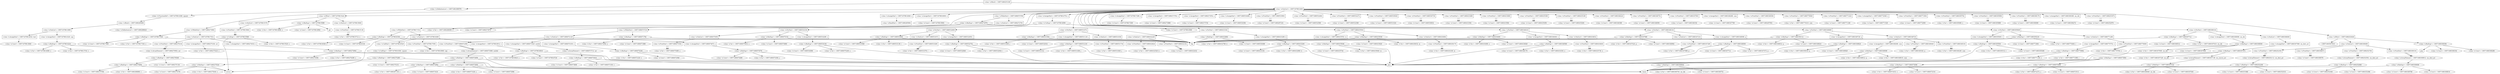 digraph G {
138571679814560 [label="<class 'ir.Const'> 138571679814560" ];
138571679814656 [label="<class 'ir.UnExpr'> 138571679814656" ];
138571679814656 -> 138571681072880 [pos=0];
138571681072880 [label=minus];
138571679814656 -> 138571679814560 [pos=1];
138571679814752 [shape=box,label="<class 'ir.AssignStat'> 138571679814752: x" ];
138571679814752 -> 138571679814656;
138571680285984 [shape=box,label="<class 'ir.ReadStat'> 138571680285984" ];
138571679814848 [shape=box,label="<class 'ir.AssignStat'> 138571679814848: x" ];
138571679814848 -> 138571680285984;
138571679815520 [label="<class 'ir.Var'> 138571679815520: x" ];
138571679815568 [label="<class 'ir.UnExpr'> 138571679815568" ];
138571679815568 -> 138571681072880 [pos=0];
138571681072880 [label=minus];
138571679815568 -> 138571679815520 [pos=1];
138571679815664 [shape=box,label="<class 'ir.PrintStat'> 138571679815664" ];
138571679815664 -> 138571679815568 [pos=0];
138571679815664 -> 138571679815568;
138571679815376 [shape=box,label="<class 'ir.StatList'> 138571679815376" ];
138571679815376 -> 138571679815664 [pos=0];
138571679814896 [label="<class 'ir.Var'> 138571679814896: x" ];
138571679814992 [label="<class 'ir.Const'> 138571679814992" ];
138571679815088 [label="<class 'ir.BinExpr'> 138571679815088" ];
138571679815088 -> 138571681073200 [pos=0];
138571681073200 [label=gtr];
138571679815088 -> 138571679814896 [pos=1];
138571679815088 -> 138571679814992 [pos=2];
138571679815712 [label="<class 'ir.Var'> 138571679815712: x" ];
138571679815136 [shape=box,label="<class 'ir.PrintStat'> 138571679815136" ];
138571679815136 -> 138571679815712 [pos=0];
138571679815136 -> 138571679815712;
138571679815808 [shape=box,label="<class 'ir.StatList'> 138571679815808" ];
138571679815808 -> 138571679815136 [pos=0];
138571679815424 [shape=box,label="<class 'ir.IfStat'> 138571679815424" ];
138571679815424 -> 138571679815376;
138571679815424 -> 138571679815088;
138571679815424 -> 138571679815808;
138571679815904 [label="<class 'ir.Const'> 138571679815904" ];
138571679816000 [shape=box,label="<class 'ir.AssignStat'> 138571679816000: x" ];
138571679816000 -> 138571679815904;
138571679816384 [label="<class 'ir.CallExpr'> 138571679816384: square" ];
138571679816528 [shape=box,label="<class 'ir.CallStat'> 138571679816528" ];
138571679816528 -> 138571679816384;
138571679816624 [label="<class 'ir.Var'> 138571679816624: x" ];
138571679816720 [label="<class 'ir.Const'> 138571679816720" ];
138571679816816 [label="<class 'ir.BinExpr'> 138571679816816" ];
138571679816816 -> 138571681072816 [pos=0];
138571681072816 [label=plus];
138571679816816 -> 138571679816624 [pos=1];
138571679816816 -> 138571679816720 [pos=2];
138571679816912 [shape=box,label="<class 'ir.AssignStat'> 138571679816912: x" ];
138571679816912 -> 138571679816816;
138571679816960 [label="<class 'ir.Var'> 138571679816960: squ" ];
138571679817056 [shape=box,label="<class 'ir.PrintStat'> 138571679817056" ];
138571679817056 -> 138571679816960 [pos=0];
138571679817056 -> 138571679816960;
138571679816480 [shape=box,label="<class 'ir.StatList'> 138571679816480" ];
138571679816480 -> 138571679816528 [pos=0];
138571679816480 -> 138571679816912 [pos=1];
138571679816480 -> 138571679817056 [pos=2];
138571679816048 [label="<class 'ir.Var'> 138571679816048: x" ];
138571679816144 [label="<class 'ir.Const'> 138571679816144" ];
138571679816336 [label="<class 'ir.BinExpr'> 138571679816336" ];
138571679816336 -> 138571681073136 [pos=0];
138571681073136 [label=leq];
138571679816336 -> 138571679816048 [pos=1];
138571679816336 -> 138571679816144 [pos=2];
138571679817152 [shape=box,label="<class 'ir.WhileStat'> 138571679817152" ];
138571679817152 -> 138571679816480;
138571679817152 -> 138571679816336;
138571679817200 [label="<class 'ir.Const'> 138571679817200" ];
138571679817296 [shape=box,label="<class 'ir.AssignStat'> 138571679817296: x" ];
138571679817296 -> 138571679817200;
138571680275424 [label="<class 'ir.Var'> 138571680275424: x" ];
138571680275040 [label="<class 'ir.Var'> 138571680275040: x" ];
138571680275376 [label="<class 'ir.Const'> 138571680275376" ];
138571680275520 [label="<class 'ir.BinExpr'> 138571680275520" ];
138571680275520 -> 138571681072880 [pos=0];
138571681072880 [label=minus];
138571680275520 -> 138571680275040 [pos=1];
138571680275520 -> 138571680275376 [pos=2];
138571680275232 [label="<class 'ir.Const'> 138571680275232" ];
138571680275280 [label="<class 'ir.BinExpr'> 138571680275280" ];
138571680275280 -> 138571686327920 [pos=0];
138571686327920 [label=times];
138571680275280 -> 138571680275520 [pos=1];
138571680275280 -> 138571680275232 [pos=2];
138571680275184 [shape=box,label="<class 'ir.AssignStat'> 138571680275184: arr" ];
138571680275184 -> 138571680275424;
138571680286896 [label="<class 'ir.Var'> 138571680286896: x" ];
138571680275760 [label="<class 'ir.Const'> 138571680275760" ];
138571680275856 [label="<class 'ir.BinExpr'> 138571680275856" ];
138571680275856 -> 138571681072880 [pos=0];
138571681072880 [label=minus];
138571680275856 -> 138571680286896 [pos=1];
138571680275856 -> 138571680275760 [pos=2];
138571680275136 [label="<class 'ir.Const'> 138571680275136" ];
138571680276048 [label="<class 'ir.BinExpr'> 138571680276048" ];
138571680276048 -> 138571686327920 [pos=0];
138571686327920 [label=times];
138571680276048 -> 138571680275856 [pos=1];
138571680276048 -> 138571680275136 [pos=2];
138571680275952 [label="<class 'ir.ArrayElement'> 138571680275952: arr" ];
138571680275952 -> 138571680276048 [pos=0];
138571680276144 [shape=box,label="<class 'ir.PrintStat'> 138571680276144" ];
138571680276144 -> 138571680275952 [pos=0];
138571680276144 -> 138571680275952;
138571680276288 [label="<class 'ir.Var'> 138571680276288: x" ];
138571680276384 [label="<class 'ir.Const'> 138571680276384" ];
138571680274992 [label="<class 'ir.BinExpr'> 138571680274992" ];
138571680274992 -> 138571681072816 [pos=0];
138571681072816 [label=plus];
138571680274992 -> 138571680276288 [pos=1];
138571680274992 -> 138571680276384 [pos=2];
138571680274032 [shape=box,label="<class 'ir.AssignStat'> 138571680274032: x" ];
138571680274032 -> 138571680274992;
138571679817632 [shape=box,label="<class 'ir.StatList'> 138571679817632" ];
138571679817632 -> 138571680275184 [pos=0];
138571679817632 -> 138571680276144 [pos=1];
138571679817632 -> 138571680274032 [pos=2];
138571679817344 [label="<class 'ir.Var'> 138571679817344: x" ];
138571679817440 [label="<class 'ir.Const'> 138571679817440" ];
138571679817536 [label="<class 'ir.BinExpr'> 138571679817536" ];
138571679817536 -> 138571681073136 [pos=0];
138571681073136 [label=leq];
138571679817536 -> 138571679817344 [pos=1];
138571679817536 -> 138571679817440 [pos=2];
138571680273984 [shape=box,label="<class 'ir.WhileStat'> 138571680273984" ];
138571680273984 -> 138571679817632;
138571680273984 -> 138571679817536;
138571680273888 [label="<class 'ir.Const'> 138571680273888" ];
138571680273792 [shape=box,label="<class 'ir.AssignStat'> 138571680273792: x" ];
138571680273792 -> 138571680273888;
138571680273744 [label="<class 'ir.Const'> 138571680273744" ];
138571680273552 [shape=box,label="<class 'ir.AssignStat'> 138571680273552: y" ];
138571680273552 -> 138571680273744;
138571680073184 [label="<class 'ir.Var'> 138571680073184: x" ];
138571680073808 [label="<class 'ir.Const'> 138571680073808" ];
138571680073616 [label="<class 'ir.BinExpr'> 138571680073616" ];
138571680073616 -> 138571686327920 [pos=0];
138571686327920 [label=times];
138571680073616 -> 138571680073184 [pos=1];
138571680073616 -> 138571680073808 [pos=2];
138571680073712 [label="<class 'ir.ArrayElement'> 138571680073712: arr" ];
138571680073712 -> 138571680073616 [pos=0];
138571680072032 [label="<class 'ir.Var'> 138571680072032: x" ];
138571680072416 [label="<class 'ir.Const'> 138571680072416" ];
138571680074096 [label="<class 'ir.BinExpr'> 138571680074096" ];
138571680074096 -> 138571686327920 [pos=0];
138571686327920 [label=times];
138571680074096 -> 138571680072032 [pos=1];
138571680074096 -> 138571680072416 [pos=2];
138571680072272 [label="<class 'ir.Var'> 138571680072272: y" ];
138571680072512 [label="<class 'ir.Const'> 138571680072512" ];
138571680074000 [label="<class 'ir.BinExpr'> 138571680074000" ];
138571680074000 -> 138571686327920 [pos=0];
138571686327920 [label=times];
138571680074000 -> 138571680072272 [pos=1];
138571680074000 -> 138571680072512 [pos=2];
138571680073904 [label="<class 'ir.BinExpr'> 138571680073904" ];
138571680073904 -> 138571681072816 [pos=0];
138571681072816 [label=plus];
138571680073904 -> 138571680074096 [pos=1];
138571680073904 -> 138571680074000 [pos=2];
138571680073520 [shape=box,label="<class 'ir.AssignStat'> 138571680073520: multid" ];
138571680073520 -> 138571680073712;
138571680287136 [label="<class 'ir.Var'> 138571680287136: x" ];
138571680073424 [label="<class 'ir.Const'> 138571680073424" ];
138571680072992 [label="<class 'ir.BinExpr'> 138571680072992" ];
138571680072992 -> 138571686327920 [pos=0];
138571686327920 [label=times];
138571680072992 -> 138571680287136 [pos=1];
138571680072992 -> 138571680073424 [pos=2];
138571680073328 [label="<class 'ir.Var'> 138571680073328: y" ];
138571680072896 [label="<class 'ir.Const'> 138571680072896" ];
138571680072800 [label="<class 'ir.BinExpr'> 138571680072800" ];
138571680072800 -> 138571686327920 [pos=0];
138571686327920 [label=times];
138571680072800 -> 138571680073328 [pos=1];
138571680072800 -> 138571680072896 [pos=2];
138571680072656 [label="<class 'ir.BinExpr'> 138571680072656" ];
138571680072656 -> 138571681072816 [pos=0];
138571681072816 [label=plus];
138571680072656 -> 138571680072992 [pos=1];
138571680072656 -> 138571680072800 [pos=2];
138571680073088 [label="<class 'ir.ArrayElement'> 138571680073088: multid" ];
138571680073088 -> 138571680072656 [pos=0];
138571680072368 [shape=box,label="<class 'ir.PrintStat'> 138571680072368" ];
138571680072368 -> 138571680073088 [pos=0];
138571680072368 -> 138571680073088;
138571680072320 [label="<class 'ir.Var'> 138571680072320: x" ];
138571680072560 [label="<class 'ir.Const'> 138571680072560" ];
138571680074240 [label="<class 'ir.BinExpr'> 138571680074240" ];
138571680074240 -> 138571681072816 [pos=0];
138571681072816 [label=plus];
138571680074240 -> 138571680072320 [pos=1];
138571680074240 -> 138571680072560 [pos=2];
138571680074336 [shape=box,label="<class 'ir.AssignStat'> 138571680074336: x" ];
138571680074336 -> 138571680074240;
138571680074384 [label="<class 'ir.Var'> 138571680074384: y" ];
138571680074480 [label="<class 'ir.Const'> 138571680074480" ];
138571680074576 [label="<class 'ir.BinExpr'> 138571680074576" ];
138571680074576 -> 138571681072816 [pos=0];
138571681072816 [label=plus];
138571680074576 -> 138571680074384 [pos=1];
138571680074576 -> 138571680074480 [pos=2];
138571680074672 [shape=box,label="<class 'ir.AssignStat'> 138571680074672: y" ];
138571680074672 -> 138571680074576;
138571680072128 [shape=box,label="<class 'ir.StatList'> 138571680072128" ];
138571680072128 -> 138571680073520 [pos=0];
138571680072128 -> 138571680072368 [pos=1];
138571680072128 -> 138571680074336 [pos=2];
138571680072128 -> 138571680074672 [pos=3];
138571680272592 [label="<class 'ir.Var'> 138571680272592: y" ];
138571680071888 [label="<class 'ir.Const'> 138571680071888" ];
138571680071792 [label="<class 'ir.BinExpr'> 138571680071792" ];
138571680071792 -> 138571681073136 [pos=0];
138571681073136 [label=leq];
138571680071792 -> 138571680272592 [pos=1];
138571680071792 -> 138571680071888 [pos=2];
138571680074720 [shape=box,label="<class 'ir.WhileStat'> 138571680074720" ];
138571680074720 -> 138571680072128;
138571680074720 -> 138571680071792;
138571680272784 [shape=box,label="<class 'ir.StatList'> 138571680272784" ];
138571680272784 -> 138571680074720 [pos=0];
138571680286080 [label="<class 'ir.Var'> 138571680286080: x" ];
138571680273072 [label="<class 'ir.Const'> 138571680273072" ];
138571680272976 [label="<class 'ir.BinExpr'> 138571680272976" ];
138571680272976 -> 138571681073136 [pos=0];
138571681073136 [label=leq];
138571680272976 -> 138571680286080 [pos=1];
138571680272976 -> 138571680273072 [pos=2];
138571680074768 [shape=box,label="<class 'ir.WhileStat'> 138571680074768" ];
138571680074768 -> 138571680272784;
138571680074768 -> 138571680272976;
138571680075488 [label="<class 'ir.Var'> 138571680075488: a" ];
138571680075392 [shape=box,label="<class 'ir.PrintStat'> 138571680075392" ];
138571680075392 -> 138571680075488 [pos=0];
138571680075392 -> 138571680075488;
138571680075056 [shape=box,label="<class 'ir.StatList'> 138571680075056" ];
138571680075056 -> 138571680075392 [pos=0];
138571680075248 [label="<class 'ir.Var'> 138571680075248: a" ];
138571680534096 [label="<class 'ir.Const'> 138571680534096" ];
138571680534192 [label="<class 'ir.BinExpr'> 138571680534192" ];
138571680534192 -> 138571681072816 [pos=0];
138571681072816 [label=plus];
138571680534192 -> 138571680075248 [pos=1];
138571680534192 -> 138571680534096 [pos=2];
138571680534288 [shape=box,label="<class 'ir.AssignStat'> 138571680534288: a" ];
138571680534288 -> 138571680534192;
138571680075632 [label="<class 'ir.Var'> 138571680075632: a" ];
138571680074960 [label="<class 'ir.Const'> 138571680074960" ];
138571680075152 [label="<class 'ir.BinExpr'> 138571680075152" ];
138571680075152 -> 138571681073136 [pos=0];
138571681073136 [label=leq];
138571680075152 -> 138571680075632 [pos=1];
138571680075152 -> 138571680074960 [pos=2];
138571680534336 [shape=box,label="<class 'ir.ForStat'> 138571680534336" ];
138571680534336 -> 138571680075056;
138571680534336 -> 138571680534288;
138571680534336 -> 138571680075152;
138571680534384 [label="<class 'ir.Const'> 138571680534384" ];
138571680534480 [shape=box,label="<class 'ir.AssignStat'> 138571680534480: i" ];
138571680534480 -> 138571680534384;
138571680287232 [label="<class 'ir.Const'> 138571680287232" ];
138571680533904 [shape=box,label="<class 'ir.PrintStat'> 138571680533904" ];
138571680533904 -> 138571680287232 [pos=0];
138571680533904 -> 138571680287232;
138571680533376 [label="<class 'ir.Var'> 138571680533376: i" ];
138571680533280 [shape=box,label="<class 'ir.PrintStat'> 138571680533280" ];
138571680533280 -> 138571680533376 [pos=0];
138571680533280 -> 138571680533376;
138571680533472 [shape=box,label="<class 'ir.StatList'> 138571680533472" ];
138571680533472 -> 138571680533280 [pos=0];
138571680532944 [label="<class 'ir.Var'> 138571680532944: i" ];
138571680532848 [label="<class 'ir.Const'> 138571680532848" ];
138571680532752 [label="<class 'ir.BinExpr'> 138571680532752" ];
138571680532752 -> 138571681072816 [pos=0];
138571681072816 [label=plus];
138571680532752 -> 138571680532944 [pos=1];
138571680532752 -> 138571680532848 [pos=2];
138571680532656 [shape=box,label="<class 'ir.AssignStat'> 138571680532656: i" ];
138571680532656 -> 138571680532752;
138571680533136 [label="<class 'ir.Var'> 138571680533136: i" ];
138571680533568 [label="<class 'ir.Const'> 138571680533568" ];
138571680533040 [label="<class 'ir.BinExpr'> 138571680533040" ];
138571680533040 -> 138571681073136 [pos=0];
138571681073136 [label=leq];
138571680533040 -> 138571680533136 [pos=1];
138571680533040 -> 138571680533568 [pos=2];
138571680532608 [shape=box,label="<class 'ir.ForStat'> 138571680532608" ];
138571680532608 -> 138571680533472;
138571680532608 -> 138571680532656;
138571680532608 -> 138571680533040;
138571680532560 [label="<class 'ir.Const'> 138571680532560" ];
138571680532464 [shape=box,label="<class 'ir.PrintStat'> 138571680532464" ];
138571680532464 -> 138571680532560 [pos=0];
138571680532464 -> 138571680532560;
138571680532368 [label="<class 'ir.Const'> 138571680532368" ];
138571680532272 [shape=box,label="<class 'ir.PrintStat'> 138571680532272" ];
138571680532272 -> 138571680532368 [pos=0];
138571680532272 -> 138571680532368;
138571680531840 [label="<class 'ir.Var'> 138571680531840: j" ];
138571680531744 [shape=box,label="<class 'ir.PrintStat'> 138571680531744" ];
138571680531744 -> 138571680531840 [pos=0];
138571680531744 -> 138571680531840;
138571680531936 [shape=box,label="<class 'ir.StatList'> 138571680531936" ];
138571680531936 -> 138571680531744 [pos=0];
138571680531408 [label="<class 'ir.Var'> 138571680531408: j" ];
138571680531312 [label="<class 'ir.Const'> 138571680531312" ];
138571680531216 [label="<class 'ir.BinExpr'> 138571680531216" ];
138571680531216 -> 138571681072816 [pos=0];
138571681072816 [label=plus];
138571680531216 -> 138571680531408 [pos=1];
138571680531216 -> 138571680531312 [pos=2];
138571680531120 [shape=box,label="<class 'ir.AssignStat'> 138571680531120: j" ];
138571680531120 -> 138571680531216;
138571680531600 [label="<class 'ir.Var'> 138571680531600: j" ];
138571680532032 [label="<class 'ir.Const'> 138571680532032" ];
138571680531504 [label="<class 'ir.BinExpr'> 138571680531504" ];
138571680531504 -> 138571681073136 [pos=0];
138571681073136 [label=leq];
138571680531504 -> 138571680531600 [pos=1];
138571680531504 -> 138571680532032 [pos=2];
138571680531072 [shape=box,label="<class 'ir.ForStat'> 138571680531072" ];
138571680531072 -> 138571680531936;
138571680531072 -> 138571680531120;
138571680531072 -> 138571680531504;
138571680531024 [label="<class 'ir.Const'> 138571680531024" ];
138571680530928 [shape=box,label="<class 'ir.PrintStat'> 138571680530928" ];
138571680530928 -> 138571680531024 [pos=0];
138571680530928 -> 138571680531024;
138571680530832 [label="<class 'ir.Const'> 138571680530832" ];
138571680530736 [shape=box,label="<class 'ir.PrintStat'> 138571680530736" ];
138571680530736 -> 138571680530832 [pos=0];
138571680530736 -> 138571680530832;
138571680432432 [label="<class 'ir.Const'> 138571680432432" ];
138571680432192 [shape=box,label="<class 'ir.PrintStat'> 138571680432192" ];
138571680432192 -> 138571680432432 [pos=0];
138571680432192 -> 138571680432432;
138571680432528 [label="<class 'ir.Var'> 138571680432528: k" ];
138571680432624 [shape=box,label="<class 'ir.PrintStat'> 138571680432624" ];
138571680432624 -> 138571680432528 [pos=0];
138571680432624 -> 138571680432528;
138571680432240 [shape=box,label="<class 'ir.StatList'> 138571680432240" ];
138571680432240 -> 138571680432192 [pos=0];
138571680432240 -> 138571680432624 [pos=1];
138571680432960 [label="<class 'ir.Var'> 138571680432960: k" ];
138571680433104 [label="<class 'ir.Const'> 138571680433104" ];
138571680433200 [label="<class 'ir.BinExpr'> 138571680433200" ];
138571680433200 -> 138571681072816 [pos=0];
138571681072816 [label=plus];
138571680433200 -> 138571680432960 [pos=1];
138571680433200 -> 138571680433104 [pos=2];
138571680433296 [shape=box,label="<class 'ir.AssignStat'> 138571680433296: k" ];
138571680433296 -> 138571680433200;
138571680432768 [label="<class 'ir.Var'> 138571680432768: k" ];
138571680530496 [label="<class 'ir.Const'> 138571680530496" ];
138571680432864 [label="<class 'ir.BinExpr'> 138571680432864" ];
138571680432864 -> 138571681073136 [pos=0];
138571681073136 [label=leq];
138571680432864 -> 138571680432768 [pos=1];
138571680432864 -> 138571680530496 [pos=2];
138571680433344 [shape=box,label="<class 'ir.ForStat'> 138571680433344" ];
138571680433344 -> 138571680432240;
138571680433344 -> 138571680433296;
138571680433344 -> 138571680432864;
138571680433392 [label="<class 'ir.Const'> 138571680433392" ];
138571680433488 [shape=box,label="<class 'ir.PrintStat'> 138571680433488" ];
138571680433488 -> 138571680433392 [pos=0];
138571680433488 -> 138571680433392;
138571680433584 [label="<class 'ir.Const'> 138571680433584" ];
138571680433680 [shape=box,label="<class 'ir.PrintStat'> 138571680433680" ];
138571680433680 -> 138571680433584 [pos=0];
138571680433680 -> 138571680433584;
138571680434160 [label="<class 'ir.Var'> 138571680434160: m" ];
138571680436176 [shape=box,label="<class 'ir.PrintStat'> 138571680436176" ];
138571680436176 -> 138571680434160 [pos=0];
138571680436176 -> 138571680434160;
138571680434064 [shape=box,label="<class 'ir.StatList'> 138571680434064" ];
138571680434064 -> 138571680436176 [pos=0];
138571680435840 [label="<class 'ir.Var'> 138571680435840: m" ];
138571680435744 [label="<class 'ir.Const'> 138571680435744" ];
138571680435648 [label="<class 'ir.BinExpr'> 138571680435648" ];
138571680435648 -> 138571681072816 [pos=0];
138571681072816 [label=plus];
138571680435648 -> 138571680435840 [pos=1];
138571680435648 -> 138571680435744 [pos=2];
138571680435552 [shape=box,label="<class 'ir.AssignStat'> 138571680435552: m" ];
138571680435552 -> 138571680435648;
138571680436032 [label="<class 'ir.Var'> 138571680436032: m" ];
138571680433920 [label="<class 'ir.Const'> 138571680433920" ];
138571680435936 [label="<class 'ir.BinExpr'> 138571680435936" ];
138571680435936 -> 138571681073136 [pos=0];
138571681073136 [label=leq];
138571680435936 -> 138571680436032 [pos=1];
138571680435936 -> 138571680433920 [pos=2];
138571680435504 [shape=box,label="<class 'ir.ForStat'> 138571680435504" ];
138571680435504 -> 138571680434064;
138571680435504 -> 138571680435552;
138571680435504 -> 138571680435936;
138571680435456 [label="<class 'ir.Const'> 138571680435456" ];
138571680435360 [shape=box,label="<class 'ir.PrintStat'> 138571680435360" ];
138571680435360 -> 138571680435456 [pos=0];
138571680435360 -> 138571680435456;
138571680435264 [label="<class 'ir.Const'> 138571680435264" ];
138571680435168 [shape=box,label="<class 'ir.PrintStat'> 138571680435168" ];
138571680435168 -> 138571680435264 [pos=0];
138571680435168 -> 138571680435264;
138571680434736 [label="<class 'ir.Var'> 138571680434736: n" ];
138571680434640 [shape=box,label="<class 'ir.PrintStat'> 138571680434640" ];
138571680434640 -> 138571680434736 [pos=0];
138571680434640 -> 138571680434736;
138571680434832 [shape=box,label="<class 'ir.StatList'> 138571680434832" ];
138571680434832 -> 138571680434640 [pos=0];
138571680434304 [label="<class 'ir.Var'> 138571680434304: n" ];
138571680346176 [label="<class 'ir.Const'> 138571680346176" ];
138571680346560 [label="<class 'ir.BinExpr'> 138571680346560" ];
138571680346560 -> 138571681072816 [pos=0];
138571681072816 [label=plus];
138571680346560 -> 138571680434304 [pos=1];
138571680346560 -> 138571680346176 [pos=2];
138571680346464 [shape=box,label="<class 'ir.AssignStat'> 138571680346464: n" ];
138571680346464 -> 138571680346560;
138571680434496 [label="<class 'ir.Var'> 138571680434496: n" ];
138571680434928 [label="<class 'ir.Const'> 138571680434928" ];
138571680434400 [label="<class 'ir.BinExpr'> 138571680434400" ];
138571680434400 -> 138571681073136 [pos=0];
138571681073136 [label=leq];
138571680434400 -> 138571680434496 [pos=1];
138571680434400 -> 138571680434928 [pos=2];
138571680346416 [shape=box,label="<class 'ir.ForStat'> 138571680346416" ];
138571680346416 -> 138571680434832;
138571680346416 -> 138571680346464;
138571680346416 -> 138571680434400;
138571680346368 [label="<class 'ir.Const'> 138571680346368" ];
138571680346224 [shape=box,label="<class 'ir.PrintStat'> 138571680346224" ];
138571680346224 -> 138571680346368 [pos=0];
138571680346224 -> 138571680346368;
138571680346656 [label="<class 'ir.Const'> 138571680346656" ];
138571680346752 [shape=box,label="<class 'ir.PrintStat'> 138571680346752" ];
138571680346752 -> 138571680346656 [pos=0];
138571680346752 -> 138571680346656;
138571680347088 [label="<class 'ir.Var'> 138571680347088: p" ];
138571680347280 [shape=box,label="<class 'ir.PrintStat'> 138571680347280" ];
138571680347280 -> 138571680347088 [pos=0];
138571680347280 -> 138571680347088;
138571680347232 [shape=box,label="<class 'ir.StatList'> 138571680347232" ];
138571680347232 -> 138571680347280 [pos=0];
138571680347472 [label="<class 'ir.Var'> 138571680347472: p" ];
138571680347712 [label="<class 'ir.Const'> 138571680347712" ];
138571680348000 [label="<class 'ir.BinExpr'> 138571680348000" ];
138571680348000 -> 138571681072816 [pos=0];
138571681072816 [label=plus];
138571680348000 -> 138571680347472 [pos=1];
138571680348000 -> 138571680347712 [pos=2];
138571680348096 [shape=box,label="<class 'ir.AssignStat'> 138571680348096: p" ];
138571680348096 -> 138571680348000;
138571680347424 [label="<class 'ir.Var'> 138571680347424: p" ];
138571680346992 [label="<class 'ir.Const'> 138571680346992" ];
138571680347568 [label="<class 'ir.BinExpr'> 138571680347568" ];
138571680347568 -> 138571681073136 [pos=0];
138571681073136 [label=leq];
138571680347568 -> 138571680347424 [pos=1];
138571680347568 -> 138571680346992 [pos=2];
138571680348144 [shape=box,label="<class 'ir.ForStat'> 138571680348144" ];
138571680348144 -> 138571680347232;
138571680348144 -> 138571680348096;
138571680348144 -> 138571680347568;
138571680348192 [label="<class 'ir.Const'> 138571680348192" ];
138571680347904 [shape=box,label="<class 'ir.PrintStat'> 138571680347904" ];
138571680347904 -> 138571680348192 [pos=0];
138571680347904 -> 138571680348192;
138571680347760 [label="<class 'ir.Const'> 138571680347760" ];
138571680348288 [shape=box,label="<class 'ir.AssignStat'> 138571680348288: sum" ];
138571680348288 -> 138571680347760;
138571680287952 [label="<class 'ir.Const'> 138571680287952" ];
138571680348384 [shape=box,label="<class 'ir.PrintStat'> 138571680348384" ];
138571680348384 -> 138571680287952 [pos=0];
138571680348384 -> 138571680287952;
138571680348816 [label="<class 'ir.Var'> 138571680348816: sum" ];
138571680348912 [label="<class 'ir.Var'> 138571680348912: q" ];
138571680349008 [label="<class 'ir.BinExpr'> 138571680349008" ];
138571680349008 -> 138571681072816 [pos=0];
138571681072816 [label=plus];
138571680349008 -> 138571680348816 [pos=1];
138571680349008 -> 138571680348912 [pos=2];
138571680349296 [shape=box,label="<class 'ir.AssignStat'> 138571680349296: sum" ];
138571680349296 -> 138571680349008;
138571680349344 [label="<class 'ir.Var'> 138571680349344: q" ];
138571680349440 [shape=box,label="<class 'ir.PrintStat'> 138571680349440" ];
138571680349440 -> 138571680349344 [pos=0];
138571680349440 -> 138571680349344;
138571680349248 [label="<class 'ir.Var'> 138571680349248: sum" ];
138571680349104 [shape=box,label="<class 'ir.PrintStat'> 138571680349104" ];
138571680349104 -> 138571680349248 [pos=0];
138571680349104 -> 138571680349248;
138571680348720 [shape=box,label="<class 'ir.StatList'> 138571680348720" ];
138571680348720 -> 138571680349296 [pos=0];
138571680348720 -> 138571680349440 [pos=1];
138571680348720 -> 138571680349104 [pos=2];
138571680350016 [label="<class 'ir.Var'> 138571680350016: q" ];
138571680349920 [label="<class 'ir.Const'> 138571680349920" ];
138571680349824 [label="<class 'ir.BinExpr'> 138571680349824" ];
138571680349824 -> 138571681072816 [pos=0];
138571681072816 [label=plus];
138571680349824 -> 138571680350016 [pos=1];
138571680349824 -> 138571680349920 [pos=2];
138571680349728 [shape=box,label="<class 'ir.AssignStat'> 138571680349728: q" ];
138571680349728 -> 138571680349824;
138571680349632 [label="<class 'ir.Var'> 138571680349632: q" ];
138571680348624 [label="<class 'ir.Const'> 138571680348624" ];
138571680350112 [label="<class 'ir.BinExpr'> 138571680350112" ];
138571680350112 -> 138571681073136 [pos=0];
138571681073136 [label=leq];
138571680350112 -> 138571680349632 [pos=1];
138571680350112 -> 138571680348624 [pos=2];
138571680349680 [shape=box,label="<class 'ir.ForStat'> 138571680349680" ];
138571680349680 -> 138571680348720;
138571680349680 -> 138571680349728;
138571680349680 -> 138571680350112;
138571680770416 [label="<class 'ir.Var'> 138571680770416: sum" ];
138571680770848 [shape=box,label="<class 'ir.PrintStat'> 138571680770848" ];
138571680770848 -> 138571680770416 [pos=0];
138571680770848 -> 138571680770416;
138571680771328 [label="<class 'ir.Const'> 138571680771328" ];
138571680771424 [shape=box,label="<class 'ir.PrintStat'> 138571680771424" ];
138571680771424 -> 138571680771328 [pos=0];
138571680771424 -> 138571680771328;
138571680771520 [label="<class 'ir.Const'> 138571680771520" ];
138571680772048 [shape=box,label="<class 'ir.AssignStat'> 138571680772048: x" ];
138571680772048 -> 138571680771520;
138571680772000 [label="<class 'ir.Const'> 138571680772000" ];
138571680771904 [shape=box,label="<class 'ir.PrintStat'> 138571680771904" ];
138571680771904 -> 138571680772000 [pos=0];
138571680771904 -> 138571680772000;
138571680771184 [label="<class 'ir.Var'> 138571680771184: x" ];
138571680771088 [label="<class 'ir.Var'> 138571680771088: r" ];
138571680770992 [label="<class 'ir.BinExpr'> 138571680770992" ];
138571680770992 -> 138571681072816 [pos=0];
138571681072816 [label=plus];
138571680770992 -> 138571680771184 [pos=1];
138571680770992 -> 138571680771088 [pos=2];
138571680770752 [shape=box,label="<class 'ir.AssignStat'> 138571680770752: x" ];
138571680770752 -> 138571680770992;
138571680770704 [label="<class 'ir.Var'> 138571680770704: x" ];
138571680770608 [shape=box,label="<class 'ir.PrintStat'> 138571680770608" ];
138571680770608 -> 138571680770704 [pos=0];
138571680770608 -> 138571680770704;
138571680771280 [shape=box,label="<class 'ir.StatList'> 138571680771280" ];
138571680771280 -> 138571680770752 [pos=0];
138571680771280 -> 138571680770608 [pos=1];
138571680305312 [label="<class 'ir.Var'> 138571680305312: r" ];
138571680305408 [label="<class 'ir.Const'> 138571680305408" ];
138571680305504 [label="<class 'ir.BinExpr'> 138571680305504" ];
138571680305504 -> 138571681072816 [pos=0];
138571681072816 [label=plus];
138571680305504 -> 138571680305312 [pos=1];
138571680305504 -> 138571680305408 [pos=2];
138571680305600 [shape=box,label="<class 'ir.AssignStat'> 138571680305600: r" ];
138571680305600 -> 138571680305504;
138571680770464 [label="<class 'ir.Var'> 138571680770464: r" ];
138571680771664 [label="<class 'ir.Const'> 138571680771664" ];
138571680305216 [label="<class 'ir.BinExpr'> 138571680305216" ];
138571680305216 -> 138571681073136 [pos=0];
138571681073136 [label=leq];
138571680305216 -> 138571680770464 [pos=1];
138571680305216 -> 138571680771664 [pos=2];
138571680305648 [shape=box,label="<class 'ir.ForStat'> 138571680305648" ];
138571680305648 -> 138571680771280;
138571680305648 -> 138571680305600;
138571680305648 -> 138571680305216;
138571680305696 [label="<class 'ir.Var'> 138571680305696: x" ];
138571680305792 [shape=box,label="<class 'ir.PrintStat'> 138571680305792" ];
138571680305792 -> 138571680305696 [pos=0];
138571680305792 -> 138571680305696;
138571680305888 [label="<class 'ir.Const'> 138571680305888" ];
138571680305984 [shape=box,label="<class 'ir.PrintStat'> 138571680305984" ];
138571680305984 -> 138571680305888 [pos=0];
138571680305984 -> 138571680305888;
138571680306080 [label="<class 'ir.Const'> 138571680306080" ];
138571680306176 [shape=box,label="<class 'ir.PrintStat'> 138571680306176" ];
138571680306176 -> 138571680306080 [pos=0];
138571680306176 -> 138571680306080;
138571680306272 [label="<class 'ir.Const'> 138571680306272" ];
138571680306368 [shape=box,label="<class 'ir.AssignStat'> 138571680306368: sm_idx" ];
138571680306368 -> 138571680306272;
138571680306848 [label="<class 'ir.Var'> 138571680306848: sm_idx" ];
138571680307040 [label="<class 'ir.Const'> 138571680307040" ];
138571680307232 [label="<class 'ir.BinExpr'> 138571680307232" ];
138571680307232 -> 138571686327920 [pos=0];
138571686327920 [label=times];
138571680307232 -> 138571680306848 [pos=1];
138571680307232 -> 138571680307040 [pos=2];
138571680307136 [label="<class 'ir.ArrayElement'> 138571680307136: sm_source_arr" ];
138571680307136 -> 138571680307232 [pos=0];
138571680307328 [label="<class 'ir.Var'> 138571680307328: sm_idx" ];
138571680307472 [label="<class 'ir.BinExpr'> 138571680307472" ];
138571680307472 -> 138571681072816 [pos=0];
138571681072816 [label=plus];
138571680307472 -> 138571680307136 [pos=1];
138571680307472 -> 138571680307328 [pos=2];
138571680306704 [label="<class 'ir.Var'> 138571680306704: sm_idx" ];
138571680306752 [label="<class 'ir.Const'> 138571680306752" ];
138571680306944 [label="<class 'ir.BinExpr'> 138571680306944" ];
138571680306944 -> 138571686327920 [pos=0];
138571686327920 [label=times];
138571680306944 -> 138571680306704 [pos=1];
138571680306944 -> 138571680306752 [pos=2];
138571680307568 [shape=box,label="<class 'ir.AssignStat'> 138571680307568: sm_dest_arr" ];
138571680307568 -> 138571680307472;
138571680306608 [shape=box,label="<class 'ir.StatList'> 138571680306608" ];
138571680306608 -> 138571680307568 [pos=0];
138571680307808 [label="<class 'ir.Var'> 138571680307808: sm_idx" ];
138571680307904 [label="<class 'ir.Const'> 138571680307904" ];
138571680308000 [label="<class 'ir.BinExpr'> 138571680308000" ];
138571680308000 -> 138571681072816 [pos=0];
138571681072816 [label=plus];
138571680308000 -> 138571680307808 [pos=1];
138571680308000 -> 138571680307904 [pos=2];
138571680308096 [shape=box,label="<class 'ir.AssignStat'> 138571680308096: sm_idx" ];
138571680308096 -> 138571680308000;
138571680307616 [label="<class 'ir.Var'> 138571680307616: sm_idx" ];
138571680306512 [label="<class 'ir.Const'> 138571680306512" ];
138571680307712 [label="<class 'ir.BinExpr'> 138571680307712" ];
138571680307712 -> 138571681073136 [pos=0];
138571681073136 [label=leq];
138571680307712 -> 138571680307616 [pos=1];
138571680307712 -> 138571680306512 [pos=2];
138571680308144 [shape=box,label="<class 'ir.ForStat'> 138571680308144" ];
138571680308144 -> 138571680306608;
138571680308144 -> 138571680308096;
138571680308144 -> 138571680307712;
138571680308576 [label="<class 'ir.Const'> 138571680308576" ];
138571680308672 [shape=box,label="<class 'ir.PrintStat'> 138571680308672" ];
138571680308672 -> 138571680308576 [pos=0];
138571680308672 -> 138571680308576;
138571680308768 [label="<class 'ir.Const'> 138571680308768" ];
138571680308816 [label="<class 'ir.Const'> 138571680308816" ];
138571680309008 [label="<class 'ir.BinExpr'> 138571680309008" ];
138571680309008 -> 138571686327920 [pos=0];
138571686327920 [label=times];
138571680309008 -> 138571680308768 [pos=1];
138571680309008 -> 138571680308816 [pos=2];
138571680308912 [label="<class 'ir.ArrayElement'> 138571680308912: sm_dest_arr" ];
138571680308912 -> 138571680309008 [pos=0];
138571680309104 [shape=box,label="<class 'ir.PrintStat'> 138571680309104" ];
138571680309104 -> 138571680308912 [pos=0];
138571680309104 -> 138571680308912;
138571680251968 [label="<class 'ir.Const'> 138571680251968" ];
138571680252016 [label="<class 'ir.Const'> 138571680252016" ];
138571680252208 [label="<class 'ir.BinExpr'> 138571680252208" ];
138571680252208 -> 138571686327920 [pos=0];
138571686327920 [label=times];
138571680252208 -> 138571680251968 [pos=1];
138571680252208 -> 138571680252016 [pos=2];
138571680252112 [label="<class 'ir.ArrayElement'> 138571680252112: sm_dest_arr" ];
138571680252112 -> 138571680252208 [pos=0];
138571680252304 [shape=box,label="<class 'ir.PrintStat'> 138571680252304" ];
138571680252304 -> 138571680252112 [pos=0];
138571680252304 -> 138571680252112;
138571680252448 [label="<class 'ir.Const'> 138571680252448" ];
138571680252496 [label="<class 'ir.Const'> 138571680252496" ];
138571680252688 [label="<class 'ir.BinExpr'> 138571680252688" ];
138571680252688 -> 138571686327920 [pos=0];
138571686327920 [label=times];
138571680252688 -> 138571680252448 [pos=1];
138571680252688 -> 138571680252496 [pos=2];
138571680252592 [label="<class 'ir.ArrayElement'> 138571680252592: sm_dest_arr" ];
138571680252592 -> 138571680252688 [pos=0];
138571680252784 [shape=box,label="<class 'ir.PrintStat'> 138571680252784" ];
138571680252784 -> 138571680252592 [pos=0];
138571680252784 -> 138571680252592;
138571680308480 [shape=box,label="<class 'ir.StatList'> 138571680308480" ];
138571680308480 -> 138571680308672 [pos=0];
138571680308480 -> 138571680309104 [pos=1];
138571680308480 -> 138571680252304 [pos=2];
138571680308480 -> 138571680252784 [pos=3];
138571680308192 [label="<class 'ir.Const'> 138571680308192" ];
138571680308288 [label="<class 'ir.Const'> 138571680308288" ];
138571680308384 [label="<class 'ir.BinExpr'> 138571680308384" ];
138571680308384 -> 138571681073264 [pos=0];
138571681073264 [label=geq];
138571680308384 -> 138571680308192 [pos=1];
138571680308384 -> 138571680308288 [pos=2];
138571680252928 [shape=box,label="<class 'ir.IfStat'> 138571680252928" ];
138571680252928 -> 138571680308480;
138571680252928 -> 138571680308384;
138571680252928 -> 138571693507616;
138571680252976 [label="<class 'ir.Const'> 138571680252976" ];
138571680253072 [shape=box,label="<class 'ir.PrintStat'> 138571680253072" ];
138571680253072 -> 138571680252976 [pos=0];
138571680253072 -> 138571680252976;
138571679814464 [shape=box,label="<class 'ir.StatList'> 138571679814464" ];
138571679814464 -> 138571679814752 [pos=0];
138571679814464 -> 138571679814848 [pos=1];
138571679814464 -> 138571679815424 [pos=2];
138571679814464 -> 138571679816000 [pos=3];
138571679814464 -> 138571679817152 [pos=4];
138571679814464 -> 138571679817296 [pos=5];
138571679814464 -> 138571680273984 [pos=6];
138571679814464 -> 138571680273792 [pos=7];
138571679814464 -> 138571680273552 [pos=8];
138571679814464 -> 138571680074768 [pos=9];
138571679814464 -> 138571680534336 [pos=10];
138571679814464 -> 138571680534480 [pos=11];
138571679814464 -> 138571680533904 [pos=12];
138571679814464 -> 138571680532608 [pos=13];
138571679814464 -> 138571680532464 [pos=14];
138571679814464 -> 138571680532272 [pos=15];
138571679814464 -> 138571680531072 [pos=16];
138571679814464 -> 138571680530928 [pos=17];
138571679814464 -> 138571680530736 [pos=18];
138571679814464 -> 138571680433344 [pos=19];
138571679814464 -> 138571680433488 [pos=20];
138571679814464 -> 138571680433680 [pos=21];
138571679814464 -> 138571680435504 [pos=22];
138571679814464 -> 138571680435360 [pos=23];
138571679814464 -> 138571680435168 [pos=24];
138571679814464 -> 138571680346416 [pos=25];
138571679814464 -> 138571680346224 [pos=26];
138571679814464 -> 138571680346752 [pos=27];
138571679814464 -> 138571680348144 [pos=28];
138571679814464 -> 138571680347904 [pos=29];
138571679814464 -> 138571680348288 [pos=30];
138571679814464 -> 138571680348384 [pos=31];
138571679814464 -> 138571680349680 [pos=32];
138571679814464 -> 138571680770848 [pos=33];
138571679814464 -> 138571680771424 [pos=34];
138571679814464 -> 138571680772048 [pos=35];
138571679814464 -> 138571680771904 [pos=36];
138571679814464 -> 138571680305648 [pos=37];
138571679814464 -> 138571680305792 [pos=38];
138571679814464 -> 138571680305984 [pos=39];
138571679814464 -> 138571680306176 [pos=40];
138571679814464 -> 138571680306368 [pos=41];
138571679814464 -> 138571680308144 [pos=42];
138571679814464 -> 138571680252928 [pos=43];
138571679814464 -> 138571680253072 [pos=44];
138571679813840 [label="<class 'ir.Const'> 138571679813840" ];
138571679814032 [shape=box,label="<class 'ir.AssignStat'> 138571679814032: test" ];
138571679814032 -> 138571679813840;
138571679814080 [label="<class 'ir.Var'> 138571679814080: x" ];
138571679813744 [label="<class 'ir.Var'> 138571679813744: x" ];
138571679814224 [label="<class 'ir.BinExpr'> 138571679814224" ];
138571679814224 -> 138571686327920 [pos=0];
138571686327920 [label=times];
138571679814224 -> 138571679814080 [pos=1];
138571679814224 -> 138571679813744 [pos=2];
138571679814320 [shape=box,label="<class 'ir.AssignStat'> 138571679814320: squ" ];
138571679814320 -> 138571679814224;
138571679813696 [shape=box,label="<class 'ir.StatList'> 138571679813696" ];
138571679813696 -> 138571679814032 [pos=0];
138571679813696 -> 138571679814320 [pos=1];
138571680288624 [label="<class 'ir.DefinitionList'> 138571680288624" ];
138571680285696 [shape=box,label="<class 'ir.Block'> 138571680285696" ];
138571680285696 -> 138571679813696;
138571680285696 -> 138571680288624;
138571679814368 [label="<class 'ir.FunctionDef'> 138571679814368: square" ];
138571679814368 -> 138571680285696;
138571681090576 [label="<class 'ir.DefinitionList'> 138571681090576" ];
138571681090576 -> 138571679814368 [pos=0];
138571680253168 [shape=box,label="<class 'ir.Block'> 138571680253168" ];
138571680253168 -> 138571679814464;
138571680253168 -> 138571681090576;
}

